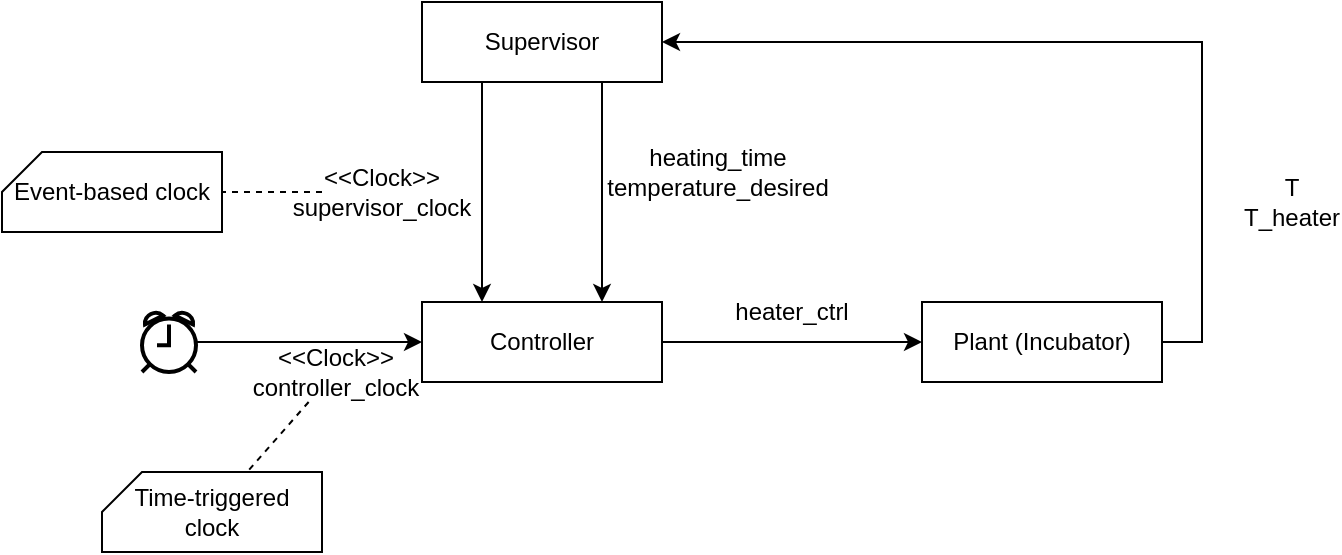 <mxfile compressed="false" version="26.0.16">
  <diagram id="1IEk_Nb3fTFsxIXIZDjR" name="Page-1">
    <mxGraphModel dx="1803" dy="1044" grid="1" gridSize="10" guides="1" tooltips="1" connect="1" arrows="1" fold="1" page="1" pageScale="1" pageWidth="1920" pageHeight="1200" math="1" shadow="0">
      <root>
        <mxCell id="0" />
        <mxCell id="1" parent="0" />
        <mxCell id="lqAmyWr9Wl_QzSs0lCl--5" style="edgeStyle=orthogonalEdgeStyle;rounded=0;orthogonalLoop=1;jettySize=auto;html=1;exitX=0.25;exitY=1;exitDx=0;exitDy=0;entryX=0.25;entryY=0;entryDx=0;entryDy=0;" parent="1" source="lqAmyWr9Wl_QzSs0lCl--1" target="lqAmyWr9Wl_QzSs0lCl--3" edge="1">
          <mxGeometry relative="1" as="geometry" />
        </mxCell>
        <mxCell id="lqAmyWr9Wl_QzSs0lCl--8" style="edgeStyle=orthogonalEdgeStyle;rounded=0;orthogonalLoop=1;jettySize=auto;html=1;exitX=0.75;exitY=1;exitDx=0;exitDy=0;entryX=0.75;entryY=0;entryDx=0;entryDy=0;" parent="1" source="lqAmyWr9Wl_QzSs0lCl--1" target="lqAmyWr9Wl_QzSs0lCl--3" edge="1">
          <mxGeometry relative="1" as="geometry" />
        </mxCell>
        <mxCell id="lqAmyWr9Wl_QzSs0lCl--1" value="Supervisor" style="rounded=0;whiteSpace=wrap;html=1;" parent="1" vertex="1">
          <mxGeometry x="640" y="440" width="120" height="40" as="geometry" />
        </mxCell>
        <mxCell id="lqAmyWr9Wl_QzSs0lCl--13" style="edgeStyle=orthogonalEdgeStyle;rounded=0;orthogonalLoop=1;jettySize=auto;html=1;exitX=1;exitY=0.5;exitDx=0;exitDy=0;entryX=0;entryY=0.5;entryDx=0;entryDy=0;" parent="1" source="lqAmyWr9Wl_QzSs0lCl--3" target="lqAmyWr9Wl_QzSs0lCl--4" edge="1">
          <mxGeometry relative="1" as="geometry" />
        </mxCell>
        <mxCell id="lqAmyWr9Wl_QzSs0lCl--3" value="Controller" style="rounded=0;whiteSpace=wrap;html=1;" parent="1" vertex="1">
          <mxGeometry x="640" y="590" width="120" height="40" as="geometry" />
        </mxCell>
        <mxCell id="lqAmyWr9Wl_QzSs0lCl--4" value="Plant (Incubator)" style="rounded=0;whiteSpace=wrap;html=1;" parent="1" vertex="1">
          <mxGeometry x="890" y="590" width="120" height="40" as="geometry" />
        </mxCell>
        <mxCell id="lqAmyWr9Wl_QzSs0lCl--6" value="&amp;lt;&amp;lt;Clock&amp;gt;&amp;gt; supervisor_clock" style="text;html=1;strokeColor=none;fillColor=none;align=center;verticalAlign=middle;whiteSpace=wrap;rounded=0;" parent="1" vertex="1">
          <mxGeometry x="590" y="520" width="60" height="30" as="geometry" />
        </mxCell>
        <mxCell id="lqAmyWr9Wl_QzSs0lCl--9" value="heating_time&lt;div&gt;temperature_desired&lt;/div&gt;" style="text;html=1;strokeColor=none;fillColor=none;align=center;verticalAlign=middle;whiteSpace=wrap;rounded=0;" parent="1" vertex="1">
          <mxGeometry x="773" y="510" width="30" height="30" as="geometry" />
        </mxCell>
        <mxCell id="lqAmyWr9Wl_QzSs0lCl--11" value="&amp;lt;&amp;lt;Clock&amp;gt;&amp;gt; controller_clock" style="text;html=1;strokeColor=none;fillColor=none;align=center;verticalAlign=middle;whiteSpace=wrap;rounded=0;" parent="1" vertex="1">
          <mxGeometry x="566.5" y="610" width="60" height="30" as="geometry" />
        </mxCell>
        <mxCell id="lqAmyWr9Wl_QzSs0lCl--12" style="edgeStyle=orthogonalEdgeStyle;rounded=0;orthogonalLoop=1;jettySize=auto;html=1;entryX=0;entryY=0.5;entryDx=0;entryDy=0;" parent="1" source="lqAmyWr9Wl_QzSs0lCl--28" target="lqAmyWr9Wl_QzSs0lCl--3" edge="1">
          <mxGeometry relative="1" as="geometry">
            <mxPoint x="580" y="610" as="sourcePoint" />
            <mxPoint x="680" y="560" as="targetPoint" />
          </mxGeometry>
        </mxCell>
        <mxCell id="lqAmyWr9Wl_QzSs0lCl--14" value="heater_ctrl" style="text;html=1;strokeColor=none;fillColor=none;align=center;verticalAlign=middle;whiteSpace=wrap;rounded=0;" parent="1" vertex="1">
          <mxGeometry x="810" y="580" width="30" height="30" as="geometry" />
        </mxCell>
        <mxCell id="lqAmyWr9Wl_QzSs0lCl--16" style="edgeStyle=orthogonalEdgeStyle;rounded=0;orthogonalLoop=1;jettySize=auto;html=1;exitX=1;exitY=0.5;exitDx=0;exitDy=0;entryX=1;entryY=0.5;entryDx=0;entryDy=0;" parent="1" source="lqAmyWr9Wl_QzSs0lCl--4" target="lqAmyWr9Wl_QzSs0lCl--1" edge="1">
          <mxGeometry relative="1" as="geometry">
            <mxPoint x="770" y="620" as="sourcePoint" />
            <mxPoint x="930" y="620" as="targetPoint" />
          </mxGeometry>
        </mxCell>
        <mxCell id="lqAmyWr9Wl_QzSs0lCl--17" value="T&lt;div&gt;T_heater&lt;/div&gt;" style="text;html=1;strokeColor=none;fillColor=none;align=center;verticalAlign=middle;whiteSpace=wrap;rounded=0;" parent="1" vertex="1">
          <mxGeometry x="1060" y="525" width="30" height="30" as="geometry" />
        </mxCell>
        <mxCell id="lqAmyWr9Wl_QzSs0lCl--21" value="Event-based clock" style="shape=card;whiteSpace=wrap;html=1;size=20;" parent="1" vertex="1">
          <mxGeometry x="430" y="515" width="110" height="40" as="geometry" />
        </mxCell>
        <mxCell id="lqAmyWr9Wl_QzSs0lCl--22" value="" style="endArrow=none;dashed=1;html=1;rounded=0;exitX=0;exitY=0.5;exitDx=0;exitDy=0;entryX=1;entryY=0.5;entryDx=0;entryDy=0;entryPerimeter=0;" parent="1" source="lqAmyWr9Wl_QzSs0lCl--6" target="lqAmyWr9Wl_QzSs0lCl--21" edge="1">
          <mxGeometry width="50" height="50" relative="1" as="geometry">
            <mxPoint x="568.5" y="495" as="sourcePoint" />
            <mxPoint x="908.5" y="520" as="targetPoint" />
          </mxGeometry>
        </mxCell>
        <mxCell id="lqAmyWr9Wl_QzSs0lCl--24" value="Time-triggered clock" style="shape=card;whiteSpace=wrap;html=1;size=20;" parent="1" vertex="1">
          <mxGeometry x="480" y="675" width="110" height="40" as="geometry" />
        </mxCell>
        <mxCell id="lqAmyWr9Wl_QzSs0lCl--25" value="" style="endArrow=none;dashed=1;html=1;rounded=0;" parent="1" source="lqAmyWr9Wl_QzSs0lCl--11" target="lqAmyWr9Wl_QzSs0lCl--24" edge="1">
          <mxGeometry width="50" height="50" relative="1" as="geometry">
            <mxPoint x="900" y="570" as="sourcePoint" />
            <mxPoint x="950" y="520" as="targetPoint" />
          </mxGeometry>
        </mxCell>
        <mxCell id="lqAmyWr9Wl_QzSs0lCl--28" value="" style="html=1;verticalLabelPosition=bottom;align=center;labelBackgroundColor=#ffffff;verticalAlign=top;strokeWidth=2;strokeColor=#000000;shadow=0;dashed=0;shape=mxgraph.ios7.icons.alarm_clock;" parent="1" vertex="1">
          <mxGeometry x="500" y="595" width="27" height="30" as="geometry" />
        </mxCell>
      </root>
    </mxGraphModel>
  </diagram>
</mxfile>
